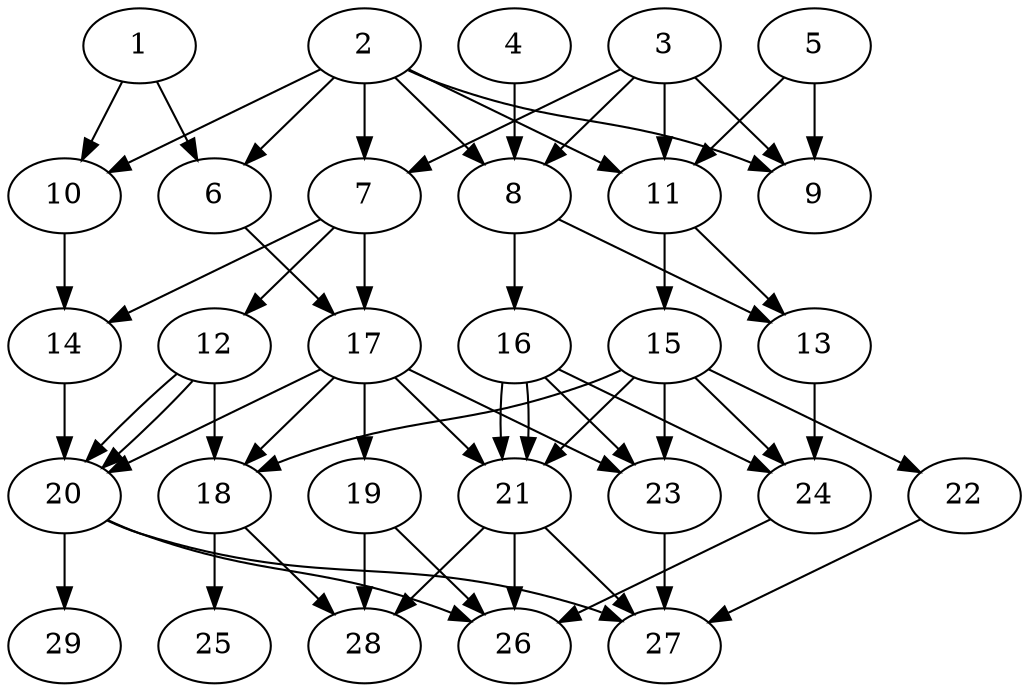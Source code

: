// DAG (tier=2-normal, mode=compute, n=29, ccr=0.381, fat=0.563, density=0.569, regular=0.591, jump=0.123, mindata=524288, maxdata=8388608)
// DAG automatically generated by daggen at Sun Aug 24 16:33:33 2025
// /home/ermia/Project/Environments/daggen/bin/daggen --dot --ccr 0.381 --fat 0.563 --regular 0.591 --density 0.569 --jump 0.123 --mindata 524288 --maxdata 8388608 -n 29 
digraph G {
  1 [size="483871797712928128", alpha="0.08", expect_size="241935898856464064"]
  1 -> 6 [size ="205043886194688"]
  1 -> 10 [size ="205043886194688"]
  2 [size="4006151572969556", alpha="0.18", expect_size="2003075786484778"]
  2 -> 6 [size ="381413639585792"]
  2 -> 7 [size ="381413639585792"]
  2 -> 8 [size ="381413639585792"]
  2 -> 9 [size ="381413639585792"]
  2 -> 10 [size ="381413639585792"]
  2 -> 11 [size ="381413639585792"]
  3 [size="274627578101066", alpha="0.17", expect_size="137313789050533"]
  3 -> 7 [size ="4832517685248"]
  3 -> 8 [size ="4832517685248"]
  3 -> 9 [size ="4832517685248"]
  3 -> 11 [size ="4832517685248"]
  4 [size="579919265829195136", alpha="0.17", expect_size="289959632914597568"]
  4 -> 8 [size ="500336250847232"]
  5 [size="18850319188545765376", alpha="0.15", expect_size="9425159594272882688"]
  5 -> 9 [size ="56663377707008"]
  5 -> 11 [size ="56663377707008"]
  6 [size="2905293756412755", alpha="0.09", expect_size="1452646878206377"]
  6 -> 17 [size ="118342589349888"]
  7 [size="15988256205154502", alpha="0.05", expect_size="7994128102577251"]
  7 -> 12 [size ="302493414195200"]
  7 -> 14 [size ="302493414195200"]
  7 -> 17 [size ="302493414195200"]
  8 [size="6043618718960830", alpha="0.20", expect_size="3021809359480415"]
  8 -> 13 [size ="117776131817472"]
  8 -> 16 [size ="117776131817472"]
  9 [size="9095391241132624", alpha="0.08", expect_size="4547695620566312"]
  10 [size="215075115229222273024", alpha="0.15", expect_size="107537557614611136512"]
  10 -> 14 [size ="287177292382208"]
  11 [size="213096246076650815488", alpha="0.13", expect_size="106548123038325407744"]
  11 -> 13 [size ="285413067456512"]
  11 -> 15 [size ="285413067456512"]
  12 [size="18347886075343136", alpha="0.02", expect_size="9173943037671568"]
  12 -> 18 [size ="410102804774912"]
  12 -> 20 [size ="410102804774912"]
  12 -> 20 [size ="410102804774912"]
  13 [size="1879133901954117", alpha="0.14", expect_size="939566950977058"]
  13 -> 24 [size ="66001777459200"]
  14 [size="15622502979275834", alpha="0.08", expect_size="7811251489637917"]
  14 -> 20 [size ="262034285395968"]
  15 [size="3695024744996760", alpha="0.03", expect_size="1847512372498380"]
  15 -> 18 [size ="308263258161152"]
  15 -> 21 [size ="308263258161152"]
  15 -> 22 [size ="308263258161152"]
  15 -> 23 [size ="308263258161152"]
  15 -> 24 [size ="308263258161152"]
  16 [size="14423894394645752", alpha="0.08", expect_size="7211947197322876"]
  16 -> 21 [size ="410924359876608"]
  16 -> 21 [size ="410924359876608"]
  16 -> 23 [size ="410924359876608"]
  16 -> 24 [size ="410924359876608"]
  17 [size="776160508242904", alpha="0.17", expect_size="388080254121452"]
  17 -> 18 [size ="19997904601088"]
  17 -> 19 [size ="19997904601088"]
  17 -> 20 [size ="19997904601088"]
  17 -> 21 [size ="19997904601088"]
  17 -> 23 [size ="19997904601088"]
  18 [size="1334190056619658", alpha="0.01", expect_size="667095028309829"]
  18 -> 25 [size ="94816805322752"]
  18 -> 28 [size ="94816805322752"]
  19 [size="186890091759433952", alpha="0.10", expect_size="93445045879716976"]
  19 -> 26 [size ="249437012099072"]
  19 -> 28 [size ="249437012099072"]
  20 [size="6892063530291883", alpha="0.02", expect_size="3446031765145941"]
  20 -> 26 [size ="381639930675200"]
  20 -> 27 [size ="381639930675200"]
  20 -> 29 [size ="381639930675200"]
  21 [size="111336844202247979008", alpha="0.04", expect_size="55668422101123989504"]
  21 -> 26 [size ="185146678444032"]
  21 -> 27 [size ="185146678444032"]
  21 -> 28 [size ="185146678444032"]
  22 [size="45525603543439900672", alpha="0.02", expect_size="22762801771719950336"]
  22 -> 27 [size ="101998502346752"]
  23 [size="133754607100716", alpha="0.18", expect_size="66877303550358"]
  23 -> 27 [size ="7255307059200"]
  24 [size="8119972323228221", alpha="0.16", expect_size="4059986161614110"]
  24 -> 26 [size ="268639139790848"]
  25 [size="356001443475427072", alpha="0.06", expect_size="178000721737713536"]
  26 [size="13775396592632725504", alpha="0.18", expect_size="6887698296316362752"]
  27 [size="34496215612796174336", alpha="0.03", expect_size="17248107806398087168"]
  28 [size="16616669572719706112", alpha="0.16", expect_size="8308334786359853056"]
  29 [size="62331261402063306752", alpha="0.17", expect_size="31165630701031653376"]
}